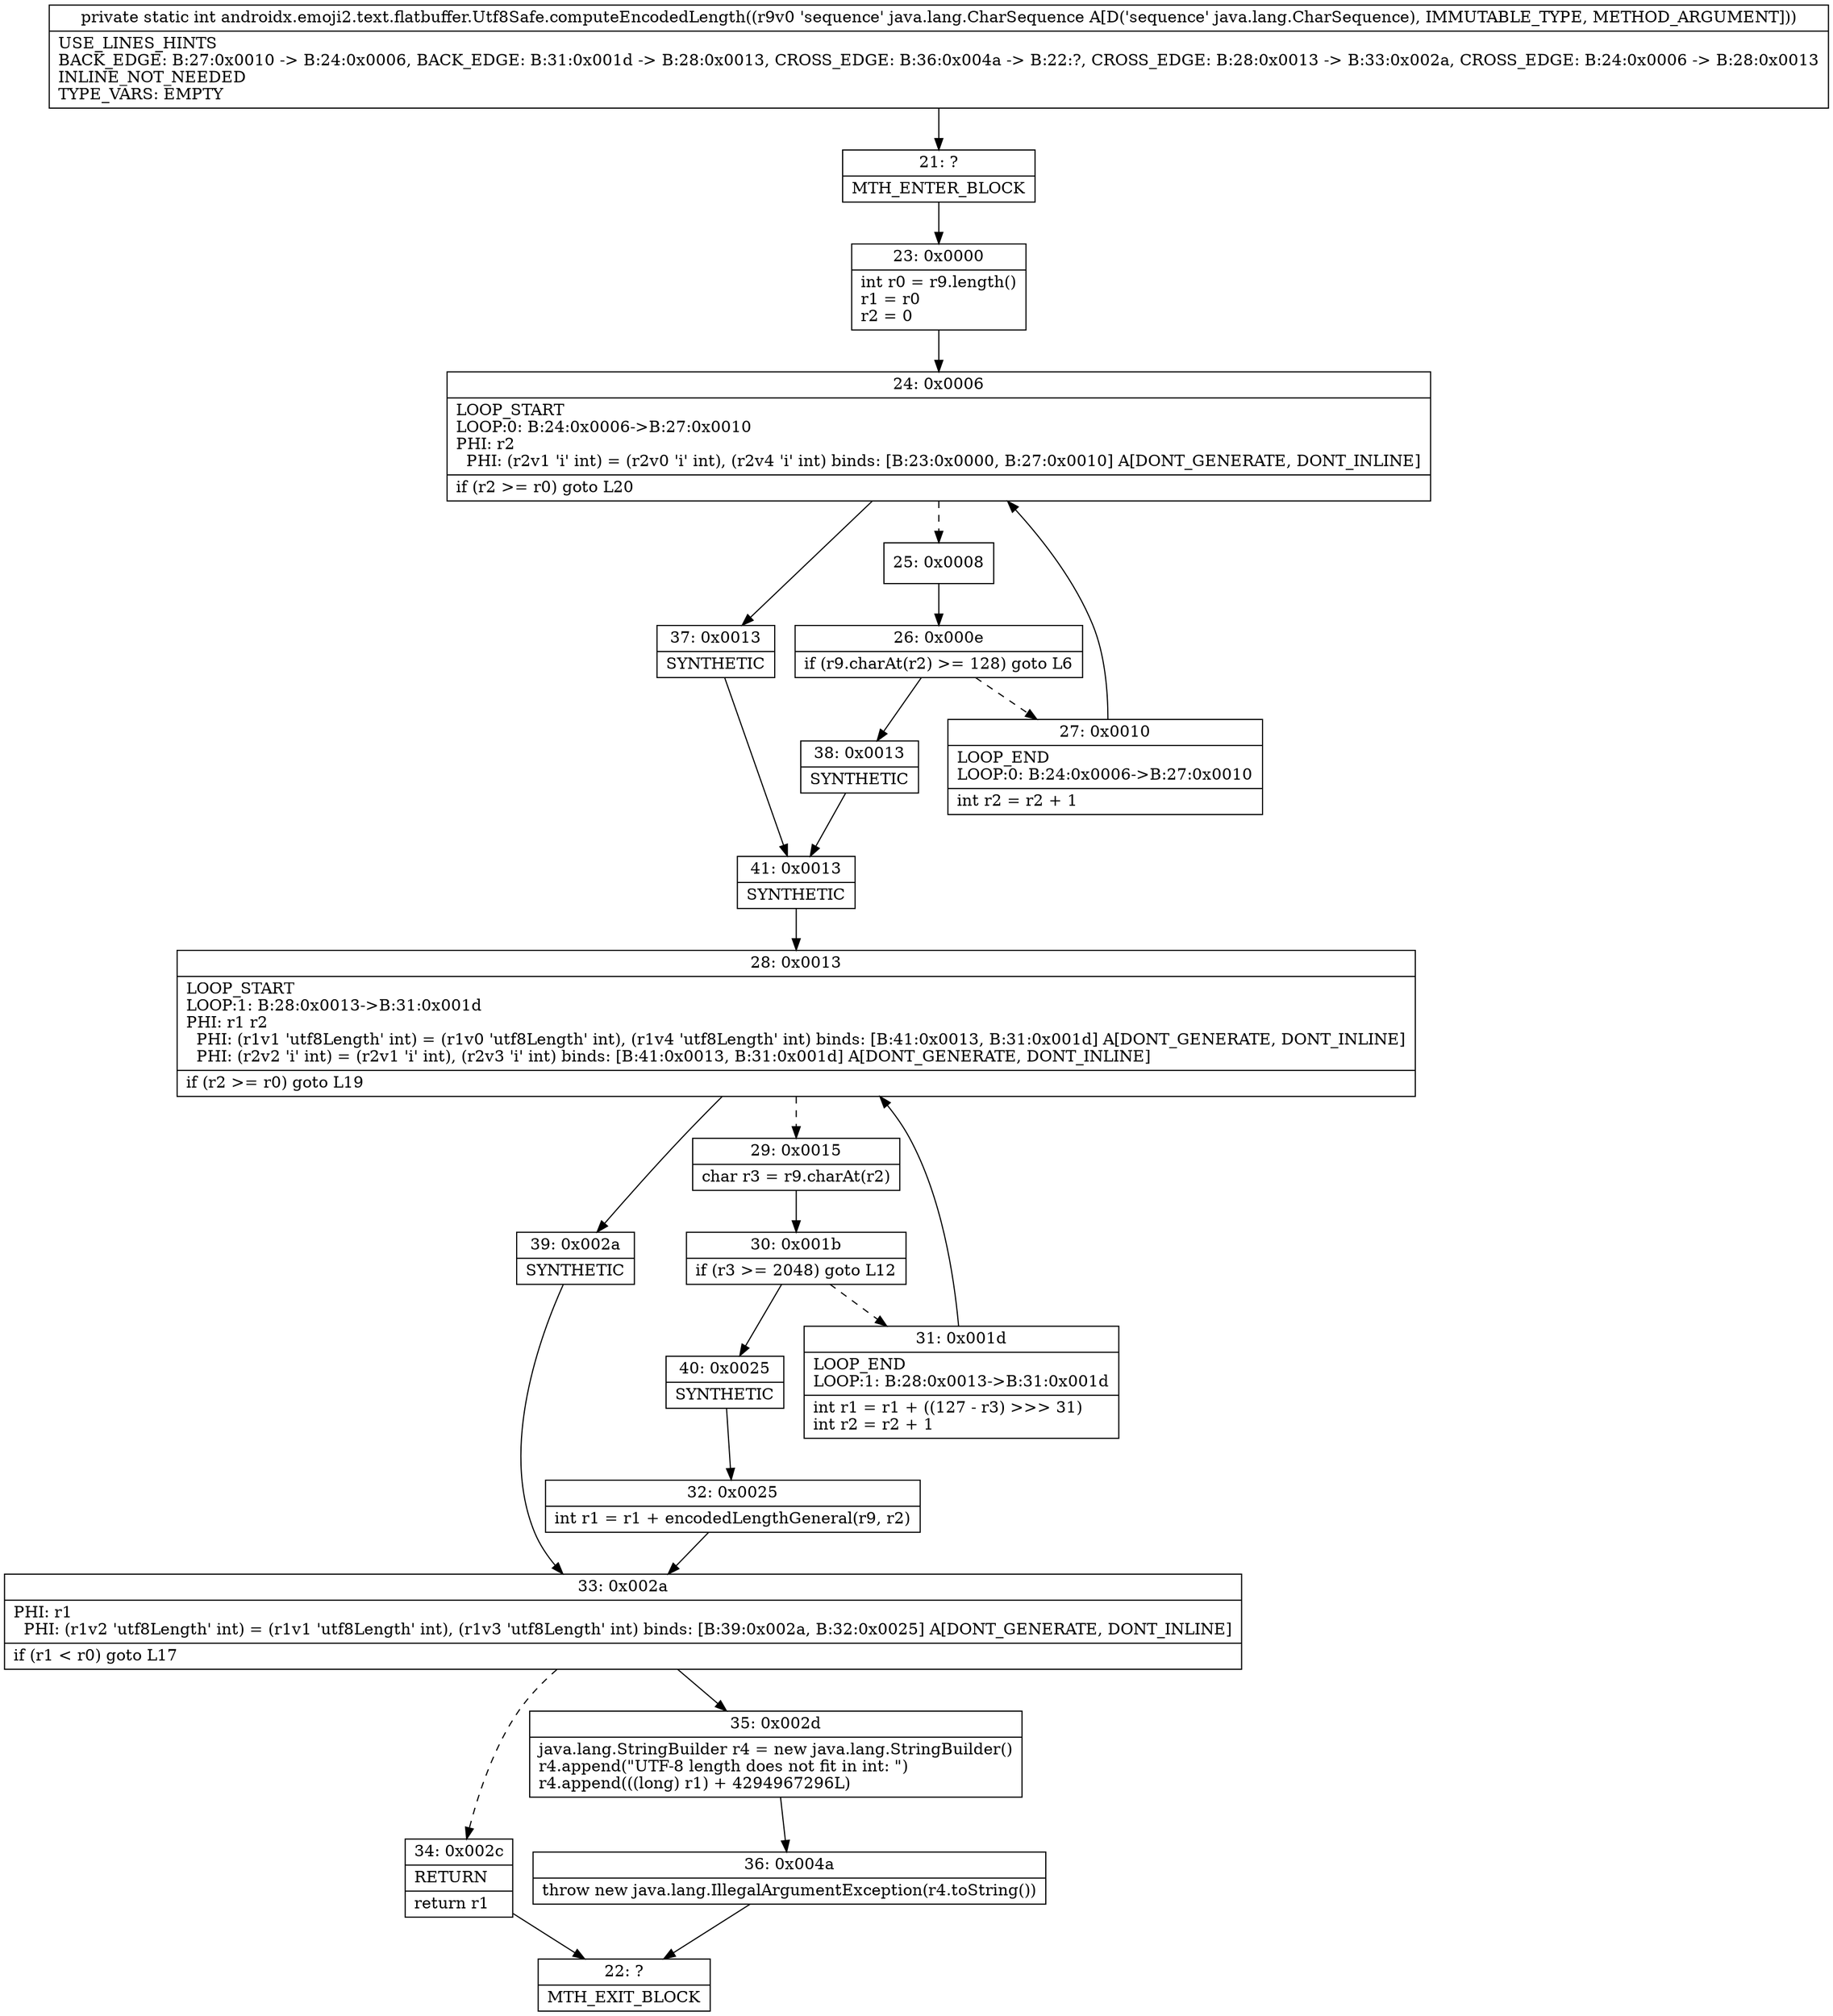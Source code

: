digraph "CFG forandroidx.emoji2.text.flatbuffer.Utf8Safe.computeEncodedLength(Ljava\/lang\/CharSequence;)I" {
Node_21 [shape=record,label="{21\:\ ?|MTH_ENTER_BLOCK\l}"];
Node_23 [shape=record,label="{23\:\ 0x0000|int r0 = r9.length()\lr1 = r0\lr2 = 0\l}"];
Node_24 [shape=record,label="{24\:\ 0x0006|LOOP_START\lLOOP:0: B:24:0x0006\-\>B:27:0x0010\lPHI: r2 \l  PHI: (r2v1 'i' int) = (r2v0 'i' int), (r2v4 'i' int) binds: [B:23:0x0000, B:27:0x0010] A[DONT_GENERATE, DONT_INLINE]\l|if (r2 \>= r0) goto L20\l}"];
Node_25 [shape=record,label="{25\:\ 0x0008}"];
Node_26 [shape=record,label="{26\:\ 0x000e|if (r9.charAt(r2) \>= 128) goto L6\l}"];
Node_27 [shape=record,label="{27\:\ 0x0010|LOOP_END\lLOOP:0: B:24:0x0006\-\>B:27:0x0010\l|int r2 = r2 + 1\l}"];
Node_38 [shape=record,label="{38\:\ 0x0013|SYNTHETIC\l}"];
Node_41 [shape=record,label="{41\:\ 0x0013|SYNTHETIC\l}"];
Node_28 [shape=record,label="{28\:\ 0x0013|LOOP_START\lLOOP:1: B:28:0x0013\-\>B:31:0x001d\lPHI: r1 r2 \l  PHI: (r1v1 'utf8Length' int) = (r1v0 'utf8Length' int), (r1v4 'utf8Length' int) binds: [B:41:0x0013, B:31:0x001d] A[DONT_GENERATE, DONT_INLINE]\l  PHI: (r2v2 'i' int) = (r2v1 'i' int), (r2v3 'i' int) binds: [B:41:0x0013, B:31:0x001d] A[DONT_GENERATE, DONT_INLINE]\l|if (r2 \>= r0) goto L19\l}"];
Node_29 [shape=record,label="{29\:\ 0x0015|char r3 = r9.charAt(r2)\l}"];
Node_30 [shape=record,label="{30\:\ 0x001b|if (r3 \>= 2048) goto L12\l}"];
Node_31 [shape=record,label="{31\:\ 0x001d|LOOP_END\lLOOP:1: B:28:0x0013\-\>B:31:0x001d\l|int r1 = r1 + ((127 \- r3) \>\>\> 31)\lint r2 = r2 + 1\l}"];
Node_40 [shape=record,label="{40\:\ 0x0025|SYNTHETIC\l}"];
Node_32 [shape=record,label="{32\:\ 0x0025|int r1 = r1 + encodedLengthGeneral(r9, r2)\l}"];
Node_33 [shape=record,label="{33\:\ 0x002a|PHI: r1 \l  PHI: (r1v2 'utf8Length' int) = (r1v1 'utf8Length' int), (r1v3 'utf8Length' int) binds: [B:39:0x002a, B:32:0x0025] A[DONT_GENERATE, DONT_INLINE]\l|if (r1 \< r0) goto L17\l}"];
Node_34 [shape=record,label="{34\:\ 0x002c|RETURN\l|return r1\l}"];
Node_22 [shape=record,label="{22\:\ ?|MTH_EXIT_BLOCK\l}"];
Node_35 [shape=record,label="{35\:\ 0x002d|java.lang.StringBuilder r4 = new java.lang.StringBuilder()\lr4.append(\"UTF\-8 length does not fit in int: \")\lr4.append(((long) r1) + 4294967296L)\l}"];
Node_36 [shape=record,label="{36\:\ 0x004a|throw new java.lang.IllegalArgumentException(r4.toString())\l}"];
Node_39 [shape=record,label="{39\:\ 0x002a|SYNTHETIC\l}"];
Node_37 [shape=record,label="{37\:\ 0x0013|SYNTHETIC\l}"];
MethodNode[shape=record,label="{private static int androidx.emoji2.text.flatbuffer.Utf8Safe.computeEncodedLength((r9v0 'sequence' java.lang.CharSequence A[D('sequence' java.lang.CharSequence), IMMUTABLE_TYPE, METHOD_ARGUMENT]))  | USE_LINES_HINTS\lBACK_EDGE: B:27:0x0010 \-\> B:24:0x0006, BACK_EDGE: B:31:0x001d \-\> B:28:0x0013, CROSS_EDGE: B:36:0x004a \-\> B:22:?, CROSS_EDGE: B:28:0x0013 \-\> B:33:0x002a, CROSS_EDGE: B:24:0x0006 \-\> B:28:0x0013\lINLINE_NOT_NEEDED\lTYPE_VARS: EMPTY\l}"];
MethodNode -> Node_21;Node_21 -> Node_23;
Node_23 -> Node_24;
Node_24 -> Node_25[style=dashed];
Node_24 -> Node_37;
Node_25 -> Node_26;
Node_26 -> Node_27[style=dashed];
Node_26 -> Node_38;
Node_27 -> Node_24;
Node_38 -> Node_41;
Node_41 -> Node_28;
Node_28 -> Node_29[style=dashed];
Node_28 -> Node_39;
Node_29 -> Node_30;
Node_30 -> Node_31[style=dashed];
Node_30 -> Node_40;
Node_31 -> Node_28;
Node_40 -> Node_32;
Node_32 -> Node_33;
Node_33 -> Node_34[style=dashed];
Node_33 -> Node_35;
Node_34 -> Node_22;
Node_35 -> Node_36;
Node_36 -> Node_22;
Node_39 -> Node_33;
Node_37 -> Node_41;
}

